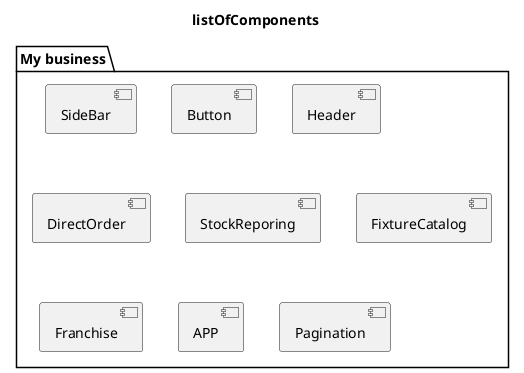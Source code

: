 @startuml listOfComponents
title listOfComponents
skinparam Style strictuml
skinparam SequenceMessageAlignment center
package "My business" {
  [SideBar] 
  [Button]
  [Header]
  [DirectOrder]
  [StockReporing]
  [FixtureCatalog]
  [Franchise]
  [APP]  
  [Pagination]
}
@enduml

